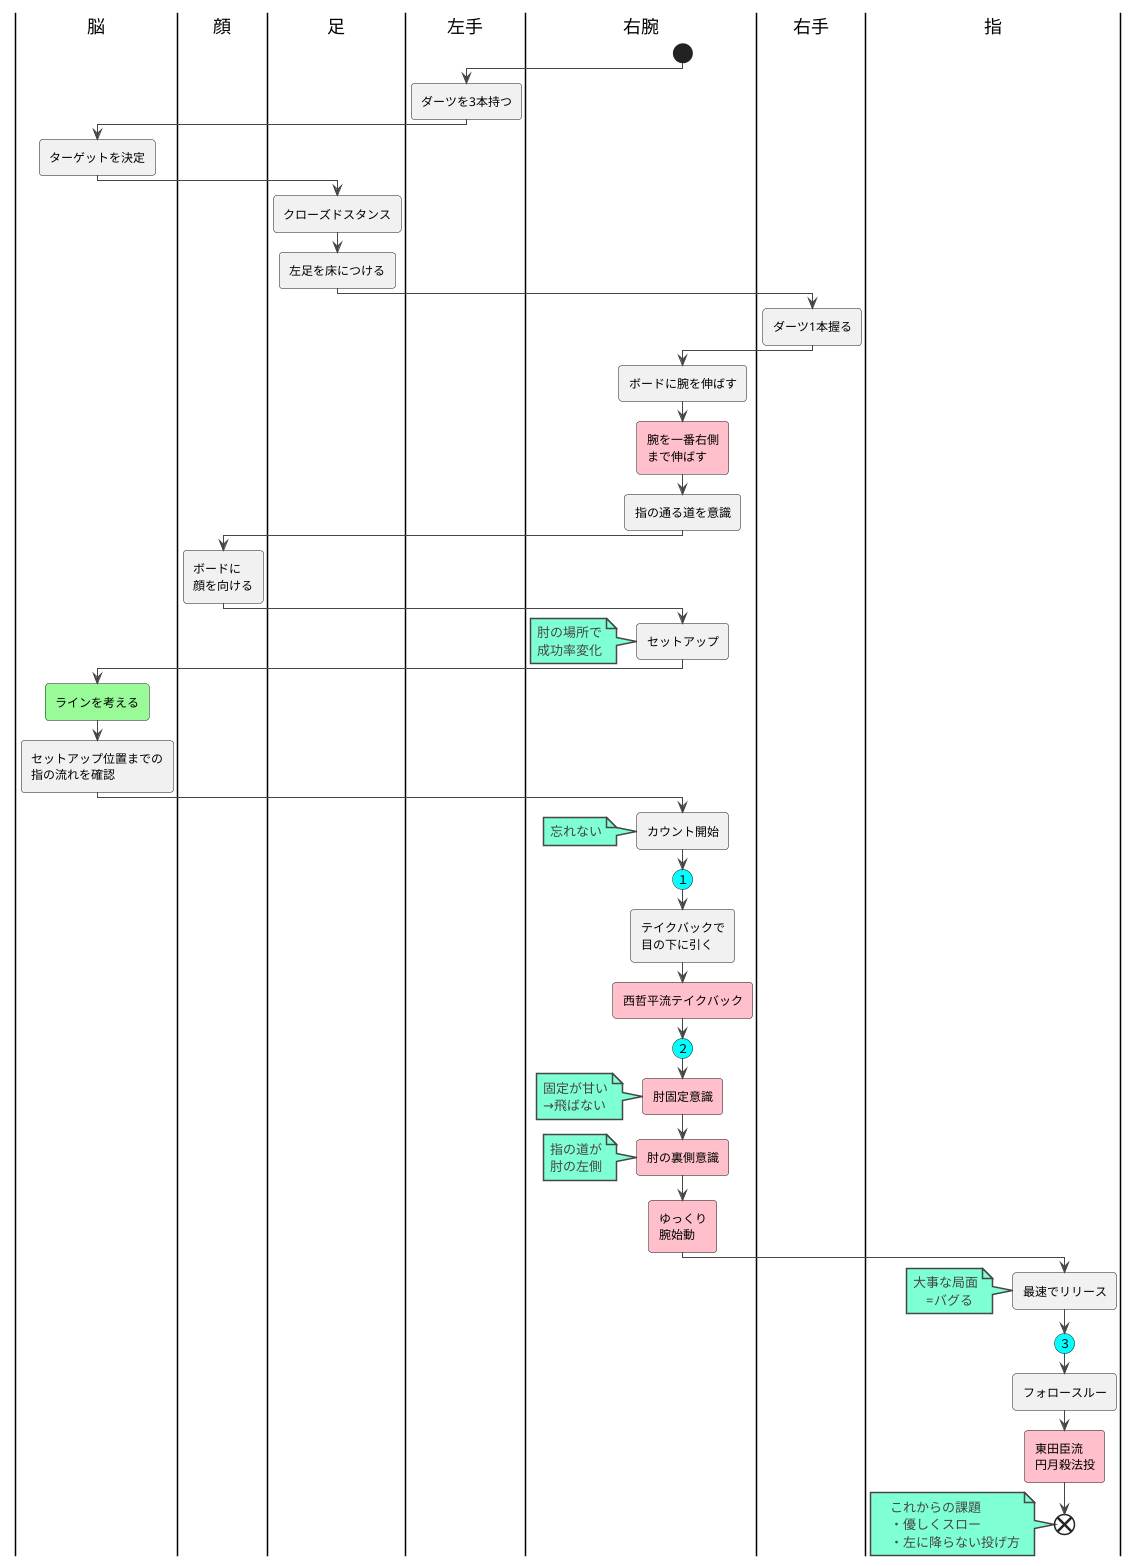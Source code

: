 title ダーツワークフロー

@startuml

!theme vibrant

|脳|
|顔|
|足|
|左手|
|右腕|
start
|左手|
:ダーツを3本持つ;
|脳|
:ターゲットを決定;
|足|
:クローズドスタンス;
:左足を床につける;
|右手|
:ダーツ1本握る;
|右腕|
:ボードに腕を伸ばす;

#pink:腕を一番右側
まで伸ばす;
:指の通る道を意識;
|顔|
:ボードに
顔を向ける;
|右腕|
:セットアップ;
':60°ぐらいに構える;
note
肘の場所で
成功率変化
end note
|脳|

#palegreen:ラインを考える;

:セットアップ位置までの
指の流れを確認;

|右腕|
:カウント開始;

note
    忘れない
end note


#Aqua:(１)


:テイクバックで
目の下に引く;

#pink:西哲平流テイクバック;

#Aqua:(２)


#pink:肘固定意識;

note
    固定が甘い
    →飛ばない
end note

#pink:肘の裏側意識;

note
    指の道が
    肘の左側
end note

|右腕|
#pink:ゆっくり
腕始動;
|指|
:最速でリリース;
note
    大事な局面
        =バグる 
end note


#Aqua:(３)


:フォロースルー;
#pink:東田臣流
円月殺法投;
end 

note
　これからの課題
    ・優しくスロー
　・左に降らない投げ方
end note
@enduml

